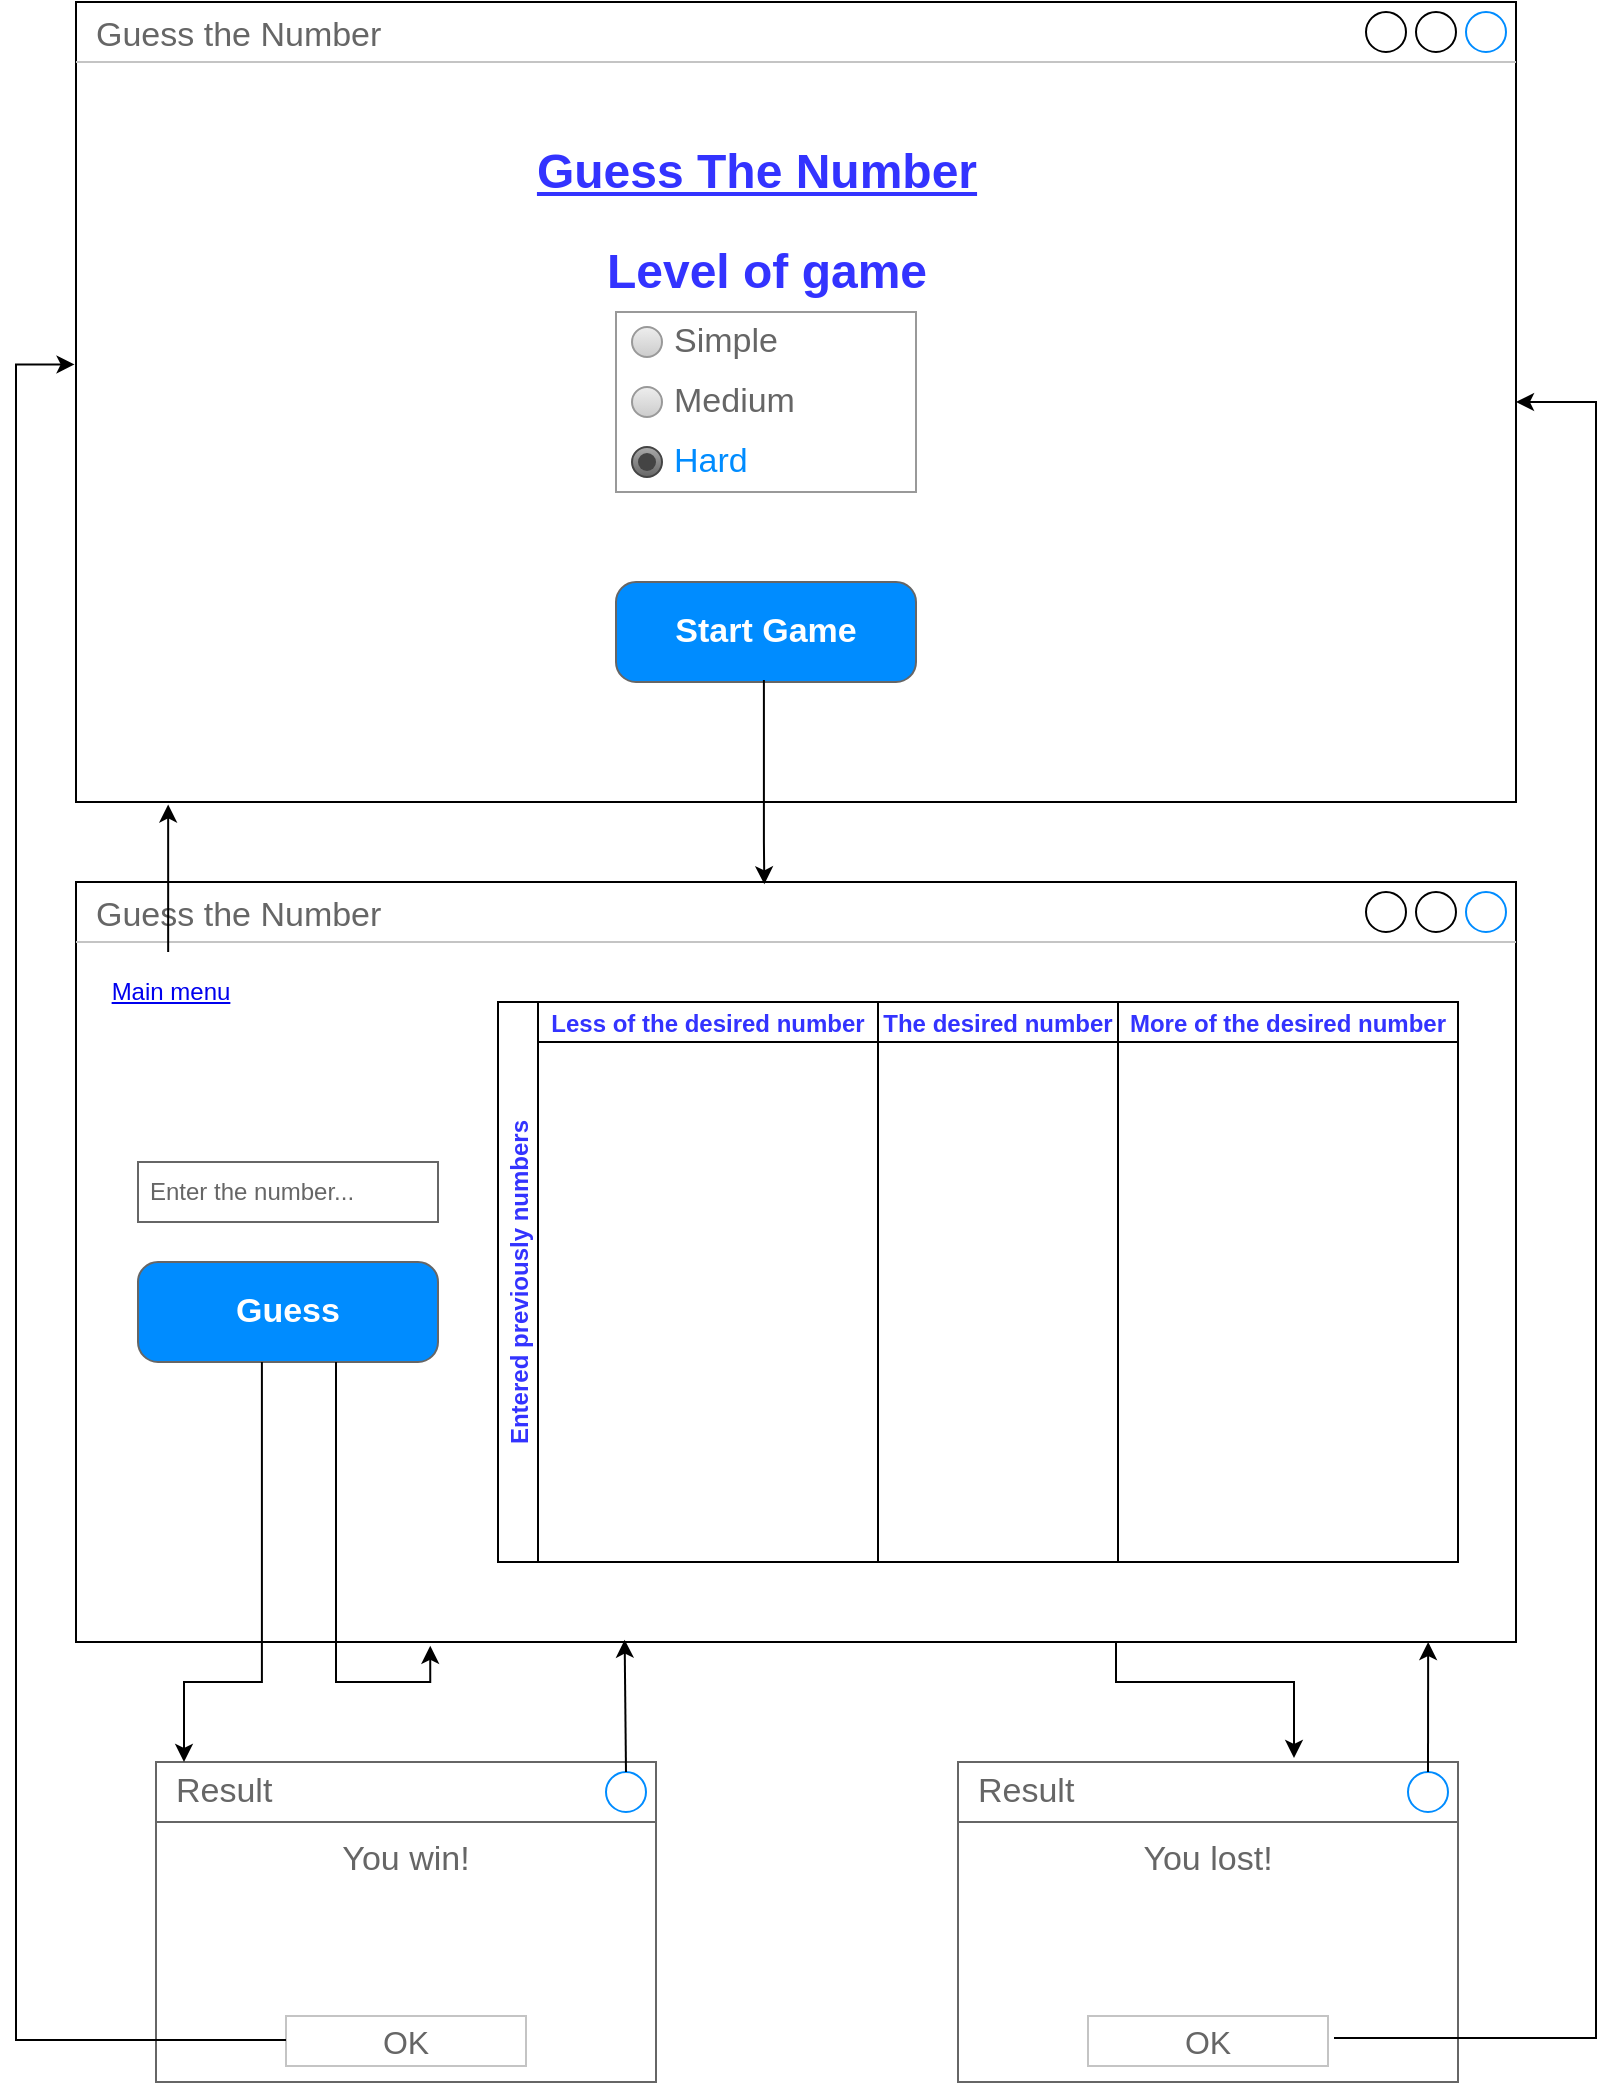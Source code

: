 <mxfile version="20.3.3" type="github">
  <diagram id="P09oVxaX69ZGMT8kRd53" name="Страница 1">
    <mxGraphModel dx="1422" dy="772" grid="1" gridSize="10" guides="1" tooltips="1" connect="1" arrows="1" fold="1" page="1" pageScale="1" pageWidth="827" pageHeight="1169" math="0" shadow="0">
      <root>
        <mxCell id="0" />
        <mxCell id="1" parent="0" />
        <mxCell id="YI7GslZMMDPhXBftqcw5-3" value="Guess the Number" style="strokeWidth=1;shadow=0;dashed=0;align=center;html=1;shape=mxgraph.mockup.containers.window;align=left;verticalAlign=top;spacingLeft=8;strokeColor2=#008cff;strokeColor3=#c4c4c4;fontColor=#666666;mainText=;fontSize=17;labelBackgroundColor=none;" vertex="1" parent="1">
          <mxGeometry x="40" y="40" width="720" height="400" as="geometry" />
        </mxCell>
        <mxCell id="YI7GslZMMDPhXBftqcw5-4" value="You win!" style="strokeWidth=1;shadow=0;dashed=0;align=center;html=1;shape=mxgraph.mockup.containers.rrect;rSize=0;strokeColor=#666666;fontColor=#666666;fontSize=17;verticalAlign=top;whiteSpace=wrap;fillColor=#ffffff;spacingTop=32;" vertex="1" parent="1">
          <mxGeometry x="80" y="920" width="250" height="160" as="geometry" />
        </mxCell>
        <mxCell id="YI7GslZMMDPhXBftqcw5-5" value="Result" style="strokeWidth=1;shadow=0;dashed=0;align=center;html=1;shape=mxgraph.mockup.containers.rrect;rSize=0;fontSize=17;fontColor=#666666;strokeColor=#666666;align=left;spacingLeft=8;fillColor=#ffffff;resizeWidth=1;" vertex="1" parent="YI7GslZMMDPhXBftqcw5-4">
          <mxGeometry width="250" height="30" relative="1" as="geometry" />
        </mxCell>
        <mxCell id="YI7GslZMMDPhXBftqcw5-6" value="" style="shape=ellipse;strokeColor=#008cff;resizable=0;fillColor=none;html=1;" vertex="1" parent="YI7GslZMMDPhXBftqcw5-5">
          <mxGeometry x="1" y="0.5" width="20" height="20" relative="1" as="geometry">
            <mxPoint x="-25" y="-10" as="offset" />
          </mxGeometry>
        </mxCell>
        <mxCell id="YI7GslZMMDPhXBftqcw5-7" value="OK" style="strokeWidth=1;shadow=0;dashed=0;align=center;html=1;shape=mxgraph.mockup.containers.rrect;rSize=0;fontSize=16;fontColor=#666666;strokeColor=#c4c4c4;resizable=0;whiteSpace=wrap;fillColor=#ffffff;" vertex="1" parent="YI7GslZMMDPhXBftqcw5-4">
          <mxGeometry x="0.5" y="1" width="120" height="25" relative="1" as="geometry">
            <mxPoint x="-60" y="-33" as="offset" />
          </mxGeometry>
        </mxCell>
        <mxCell id="YI7GslZMMDPhXBftqcw5-8" value="" style="strokeWidth=1;shadow=0;dashed=0;align=center;html=1;shape=mxgraph.mockup.forms.rrect;rSize=0;strokeColor=#999999;fillColor=#ffffff;recursiveResize=0;" vertex="1" parent="1">
          <mxGeometry x="310" y="195" width="150" height="90" as="geometry" />
        </mxCell>
        <mxCell id="YI7GslZMMDPhXBftqcw5-9" value="Simple" style="shape=ellipse;rSize=0;fillColor=#eeeeee;strokeColor=#999999;gradientColor=#cccccc;html=1;align=left;spacingLeft=4;fontSize=17;fontColor=#666666;labelPosition=right;" vertex="1" parent="YI7GslZMMDPhXBftqcw5-8">
          <mxGeometry x="8" y="7.5" width="15" height="15" as="geometry" />
        </mxCell>
        <mxCell id="YI7GslZMMDPhXBftqcw5-10" value="Medium" style="shape=ellipse;rSize=0;fillColor=#eeeeee;strokeColor=#999999;gradientColor=#cccccc;html=1;align=left;spacingLeft=4;fontSize=17;fontColor=#666666;labelPosition=right;" vertex="1" parent="YI7GslZMMDPhXBftqcw5-8">
          <mxGeometry x="8" y="37.5" width="15" height="15" as="geometry" />
        </mxCell>
        <mxCell id="YI7GslZMMDPhXBftqcw5-11" value="Hard" style="shape=ellipse;rSize=0;fillColor=#aaaaaa;strokeColor=#444444;gradientColor=#666666;html=1;align=left;spacingLeft=4;fontSize=17;fontColor=#008cff;labelPosition=right;" vertex="1" parent="YI7GslZMMDPhXBftqcw5-8">
          <mxGeometry x="8" y="67.5" width="15" height="15" as="geometry" />
        </mxCell>
        <mxCell id="YI7GslZMMDPhXBftqcw5-12" value="" style="shape=ellipse;fillColor=#444444;strokeColor=none;html=1;" vertex="1" parent="YI7GslZMMDPhXBftqcw5-11">
          <mxGeometry x="3" y="3" width="9" height="9" as="geometry" />
        </mxCell>
        <mxCell id="YI7GslZMMDPhXBftqcw5-14" value="Start Game" style="strokeWidth=1;shadow=0;dashed=0;align=center;html=1;shape=mxgraph.mockup.buttons.button;strokeColor=#666666;fontColor=#ffffff;mainText=;buttonStyle=round;fontSize=17;fontStyle=1;fillColor=#008cff;whiteSpace=wrap;" vertex="1" parent="1">
          <mxGeometry x="310" y="330" width="150" height="50" as="geometry" />
        </mxCell>
        <mxCell id="YI7GslZMMDPhXBftqcw5-15" value="Guess The Number" style="text;html=1;fontSize=24;fontStyle=5;verticalAlign=middle;align=center;strokeWidth=1;fontColor=#3333FF;" vertex="1" parent="1">
          <mxGeometry x="270" y="110" width="220" height="30" as="geometry" />
        </mxCell>
        <mxCell id="YI7GslZMMDPhXBftqcw5-16" value="Guess the Number" style="strokeWidth=1;shadow=0;dashed=0;align=center;html=1;shape=mxgraph.mockup.containers.window;align=left;verticalAlign=top;spacingLeft=8;strokeColor2=#008cff;strokeColor3=#c4c4c4;fontColor=#666666;mainText=;fontSize=17;labelBackgroundColor=none;" vertex="1" parent="1">
          <mxGeometry x="40" y="480" width="720" height="380" as="geometry" />
        </mxCell>
        <mxCell id="YI7GslZMMDPhXBftqcw5-17" value="Level of game" style="text;strokeColor=none;fillColor=none;html=1;fontSize=24;fontStyle=1;verticalAlign=middle;align=center;strokeWidth=1;fontColor=#3333FF;" vertex="1" parent="1">
          <mxGeometry x="280" y="160" width="210" height="30" as="geometry" />
        </mxCell>
        <UserObject label="Main menu" link="https://www.draw.io" id="YI7GslZMMDPhXBftqcw5-21">
          <mxCell style="text;html=1;strokeColor=none;fillColor=none;whiteSpace=wrap;align=center;verticalAlign=middle;fontColor=#0000EE;fontStyle=4;strokeWidth=1;" vertex="1" parent="1">
            <mxGeometry x="47" y="515" width="81" height="40" as="geometry" />
          </mxCell>
        </UserObject>
        <mxCell id="YI7GslZMMDPhXBftqcw5-23" value="&lt;font style=&quot;font-size: 12px;&quot;&gt;&lt;span class=&quot;VIiyi&quot; lang=&quot;en&quot;&gt;&lt;span class=&quot;JLqJ4b ChMk0b&quot;&gt;&lt;span class=&quot;Q4iAWc&quot;&gt;Enter the number...&lt;/span&gt;&lt;/span&gt;&lt;/span&gt;&lt;/font&gt;" style="strokeWidth=1;shadow=0;dashed=0;align=center;html=1;shape=mxgraph.mockup.text.textBox;fontColor=#666666;align=left;fontSize=17;spacingLeft=4;spacingTop=-3;strokeColor=#666666;mainText=" vertex="1" parent="1">
          <mxGeometry x="71" y="620" width="150" height="30" as="geometry" />
        </mxCell>
        <mxCell id="YI7GslZMMDPhXBftqcw5-26" value="Guess" style="strokeWidth=1;shadow=0;dashed=0;align=center;html=1;shape=mxgraph.mockup.buttons.button;strokeColor=#666666;fontColor=#ffffff;mainText=;buttonStyle=round;fontSize=17;fontStyle=1;fillColor=#008cff;whiteSpace=wrap;" vertex="1" parent="1">
          <mxGeometry x="71" y="670" width="150" height="50" as="geometry" />
        </mxCell>
        <mxCell id="YI7GslZMMDPhXBftqcw5-27" value="You lost!" style="strokeWidth=1;shadow=0;dashed=0;align=center;html=1;shape=mxgraph.mockup.containers.rrect;rSize=0;strokeColor=#666666;fontColor=#666666;fontSize=17;verticalAlign=top;whiteSpace=wrap;fillColor=#ffffff;spacingTop=32;" vertex="1" parent="1">
          <mxGeometry x="481" y="920" width="250" height="160" as="geometry" />
        </mxCell>
        <mxCell id="YI7GslZMMDPhXBftqcw5-28" value="Result" style="strokeWidth=1;shadow=0;dashed=0;align=center;html=1;shape=mxgraph.mockup.containers.rrect;rSize=0;fontSize=17;fontColor=#666666;strokeColor=#666666;align=left;spacingLeft=8;fillColor=#ffffff;resizeWidth=1;" vertex="1" parent="YI7GslZMMDPhXBftqcw5-27">
          <mxGeometry width="250" height="30" relative="1" as="geometry" />
        </mxCell>
        <mxCell id="YI7GslZMMDPhXBftqcw5-29" value="" style="shape=ellipse;strokeColor=#008cff;resizable=0;fillColor=none;html=1;strokeWidth=1;fontSize=12;fontColor=#3333FF;" vertex="1" parent="YI7GslZMMDPhXBftqcw5-28">
          <mxGeometry x="1" y="0.5" width="20" height="20" relative="1" as="geometry">
            <mxPoint x="-25" y="-10" as="offset" />
          </mxGeometry>
        </mxCell>
        <mxCell id="YI7GslZMMDPhXBftqcw5-30" value="OK" style="strokeWidth=1;shadow=0;dashed=0;align=center;html=1;shape=mxgraph.mockup.containers.rrect;rSize=0;fontSize=16;fontColor=#666666;strokeColor=#c4c4c4;resizable=0;whiteSpace=wrap;fillColor=#ffffff;" vertex="1" parent="YI7GslZMMDPhXBftqcw5-27">
          <mxGeometry x="0.5" y="1" width="120" height="25" relative="1" as="geometry">
            <mxPoint x="-60" y="-33" as="offset" />
          </mxGeometry>
        </mxCell>
        <mxCell id="YI7GslZMMDPhXBftqcw5-31" value="Entered previously numbers" style="swimlane;childLayout=stackLayout;resizeParent=1;resizeParentMax=0;startSize=20;horizontal=0;horizontalStack=1;strokeWidth=1;fontSize=12;fontColor=#3333FF;" vertex="1" parent="1">
          <mxGeometry x="251" y="540" width="480" height="280" as="geometry" />
        </mxCell>
        <mxCell id="YI7GslZMMDPhXBftqcw5-32" value="Less of the desired number" style="swimlane;startSize=20;strokeWidth=1;fontSize=12;fontColor=#3333FF;" vertex="1" parent="YI7GslZMMDPhXBftqcw5-31">
          <mxGeometry x="20" width="170" height="280" as="geometry" />
        </mxCell>
        <mxCell id="YI7GslZMMDPhXBftqcw5-33" value="The desired number" style="swimlane;startSize=20;strokeWidth=1;fontSize=12;fontColor=#3333FF;" vertex="1" parent="YI7GslZMMDPhXBftqcw5-31">
          <mxGeometry x="190" width="120" height="280" as="geometry" />
        </mxCell>
        <mxCell id="YI7GslZMMDPhXBftqcw5-34" value="More of the desired number" style="swimlane;startSize=20;strokeWidth=1;fontSize=12;fontColor=#3333FF;" vertex="1" parent="YI7GslZMMDPhXBftqcw5-31">
          <mxGeometry x="310" width="170" height="280" as="geometry" />
        </mxCell>
        <mxCell id="YI7GslZMMDPhXBftqcw5-37" value="" style="edgeStyle=elbowEdgeStyle;elbow=vertical;endArrow=classic;html=1;rounded=0;fontSize=12;fontColor=#3333FF;exitX=0.493;exitY=0.98;exitDx=0;exitDy=0;exitPerimeter=0;entryX=0.478;entryY=0.003;entryDx=0;entryDy=0;entryPerimeter=0;" edge="1" parent="1" source="YI7GslZMMDPhXBftqcw5-14" target="YI7GslZMMDPhXBftqcw5-16">
          <mxGeometry width="50" height="50" relative="1" as="geometry">
            <mxPoint x="390" y="760" as="sourcePoint" />
            <mxPoint x="440" y="710" as="targetPoint" />
            <Array as="points">
              <mxPoint x="390" y="460" />
            </Array>
          </mxGeometry>
        </mxCell>
        <mxCell id="YI7GslZMMDPhXBftqcw5-38" value="" style="edgeStyle=elbowEdgeStyle;elbow=vertical;endArrow=classic;html=1;rounded=0;fontSize=12;fontColor=#3333FF;entryX=0.672;entryY=-0.067;entryDx=0;entryDy=0;entryPerimeter=0;" edge="1" parent="1" target="YI7GslZMMDPhXBftqcw5-28">
          <mxGeometry width="50" height="50" relative="1" as="geometry">
            <mxPoint x="560" y="860" as="sourcePoint" />
            <mxPoint x="440" y="710" as="targetPoint" />
            <Array as="points">
              <mxPoint x="640" y="880" />
            </Array>
          </mxGeometry>
        </mxCell>
        <mxCell id="YI7GslZMMDPhXBftqcw5-39" value="" style="edgeStyle=elbowEdgeStyle;elbow=vertical;endArrow=classic;html=1;rounded=0;fontSize=12;fontColor=#3333FF;exitX=0.413;exitY=1;exitDx=0;exitDy=0;exitPerimeter=0;entryX=0.056;entryY=0;entryDx=0;entryDy=0;entryPerimeter=0;" edge="1" parent="1" source="YI7GslZMMDPhXBftqcw5-26" target="YI7GslZMMDPhXBftqcw5-5">
          <mxGeometry width="50" height="50" relative="1" as="geometry">
            <mxPoint x="180" y="1120" as="sourcePoint" />
            <mxPoint x="230" y="1160" as="targetPoint" />
            <Array as="points">
              <mxPoint x="210" y="880" />
            </Array>
          </mxGeometry>
        </mxCell>
        <mxCell id="YI7GslZMMDPhXBftqcw5-40" value="" style="edgeStyle=elbowEdgeStyle;elbow=vertical;endArrow=classic;html=1;rounded=0;fontSize=12;fontColor=#3333FF;exitX=1.025;exitY=0.44;exitDx=0;exitDy=0;exitPerimeter=0;" edge="1" parent="1" source="YI7GslZMMDPhXBftqcw5-30" target="YI7GslZMMDPhXBftqcw5-3">
          <mxGeometry width="50" height="50" relative="1" as="geometry">
            <mxPoint x="390" y="700" as="sourcePoint" />
            <mxPoint x="440" y="650" as="targetPoint" />
            <Array as="points">
              <mxPoint x="800" y="700" />
            </Array>
          </mxGeometry>
        </mxCell>
        <mxCell id="YI7GslZMMDPhXBftqcw5-41" value="" style="edgeStyle=elbowEdgeStyle;elbow=vertical;endArrow=classic;html=1;rounded=0;fontSize=12;fontColor=#3333FF;exitX=0;exitY=0.48;exitDx=0;exitDy=0;exitPerimeter=0;entryX=-0.001;entryY=0.453;entryDx=0;entryDy=0;entryPerimeter=0;" edge="1" parent="1" source="YI7GslZMMDPhXBftqcw5-7" target="YI7GslZMMDPhXBftqcw5-3">
          <mxGeometry width="50" height="50" relative="1" as="geometry">
            <mxPoint x="390" y="850" as="sourcePoint" />
            <mxPoint x="20" y="430" as="targetPoint" />
            <Array as="points">
              <mxPoint x="10" y="620" />
            </Array>
          </mxGeometry>
        </mxCell>
        <mxCell id="YI7GslZMMDPhXBftqcw5-42" value="" style="edgeStyle=segmentEdgeStyle;endArrow=classic;html=1;rounded=0;fontSize=12;fontColor=#3333FF;exitX=0.5;exitY=0;exitDx=0;exitDy=0;entryX=0.939;entryY=1;entryDx=0;entryDy=0;entryPerimeter=0;" edge="1" parent="1" source="YI7GslZMMDPhXBftqcw5-29" target="YI7GslZMMDPhXBftqcw5-16">
          <mxGeometry width="50" height="50" relative="1" as="geometry">
            <mxPoint x="390" y="850" as="sourcePoint" />
            <mxPoint x="440" y="800" as="targetPoint" />
          </mxGeometry>
        </mxCell>
        <mxCell id="YI7GslZMMDPhXBftqcw5-43" value="" style="edgeStyle=segmentEdgeStyle;endArrow=classic;html=1;rounded=0;fontSize=12;fontColor=#3333FF;exitX=0.5;exitY=0;exitDx=0;exitDy=0;entryX=0.381;entryY=0.997;entryDx=0;entryDy=0;entryPerimeter=0;" edge="1" parent="1" source="YI7GslZMMDPhXBftqcw5-6" target="YI7GslZMMDPhXBftqcw5-16">
          <mxGeometry width="50" height="50" relative="1" as="geometry">
            <mxPoint x="390" y="850" as="sourcePoint" />
            <mxPoint x="440" y="800" as="targetPoint" />
          </mxGeometry>
        </mxCell>
        <mxCell id="YI7GslZMMDPhXBftqcw5-44" value="" style="edgeStyle=segmentEdgeStyle;endArrow=classic;html=1;rounded=0;fontSize=12;fontColor=#3333FF;entryX=0.064;entryY=1.003;entryDx=0;entryDy=0;entryPerimeter=0;" edge="1" parent="1" source="YI7GslZMMDPhXBftqcw5-21" target="YI7GslZMMDPhXBftqcw5-3">
          <mxGeometry width="50" height="50" relative="1" as="geometry">
            <mxPoint x="390" y="370" as="sourcePoint" />
            <mxPoint x="440" y="320" as="targetPoint" />
          </mxGeometry>
        </mxCell>
        <mxCell id="YI7GslZMMDPhXBftqcw5-45" value="" style="edgeStyle=elbowEdgeStyle;elbow=vertical;endArrow=classic;html=1;rounded=0;fontSize=12;fontColor=#3333FF;exitX=0.66;exitY=1;exitDx=0;exitDy=0;exitPerimeter=0;entryX=0.246;entryY=1.005;entryDx=0;entryDy=0;entryPerimeter=0;" edge="1" parent="1" source="YI7GslZMMDPhXBftqcw5-26" target="YI7GslZMMDPhXBftqcw5-16">
          <mxGeometry width="50" height="50" relative="1" as="geometry">
            <mxPoint x="390" y="790" as="sourcePoint" />
            <mxPoint x="440" y="740" as="targetPoint" />
            <Array as="points">
              <mxPoint x="190" y="880" />
            </Array>
          </mxGeometry>
        </mxCell>
      </root>
    </mxGraphModel>
  </diagram>
</mxfile>
